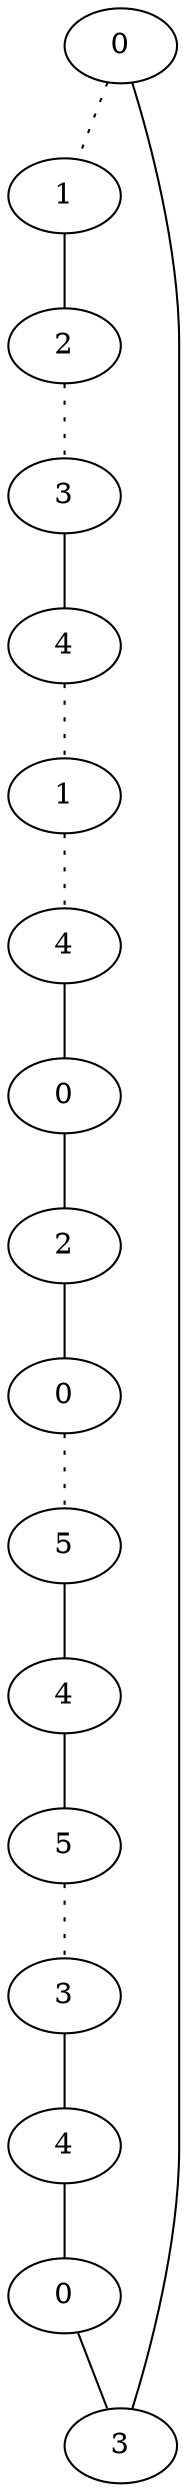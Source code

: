 graph {
a0[label=0];
a1[label=1];
a2[label=2];
a3[label=3];
a4[label=4];
a5[label=1];
a6[label=4];
a7[label=0];
a8[label=2];
a9[label=0];
a10[label=5];
a11[label=4];
a12[label=5];
a13[label=3];
a14[label=4];
a15[label=0];
a16[label=3];
a0 -- a1 [style=dotted];
a0 -- a16;
a1 -- a2;
a2 -- a3 [style=dotted];
a3 -- a4;
a4 -- a5 [style=dotted];
a5 -- a6 [style=dotted];
a6 -- a7;
a7 -- a8;
a8 -- a9;
a9 -- a10 [style=dotted];
a10 -- a11;
a11 -- a12;
a12 -- a13 [style=dotted];
a13 -- a14;
a14 -- a15;
a15 -- a16;
}
